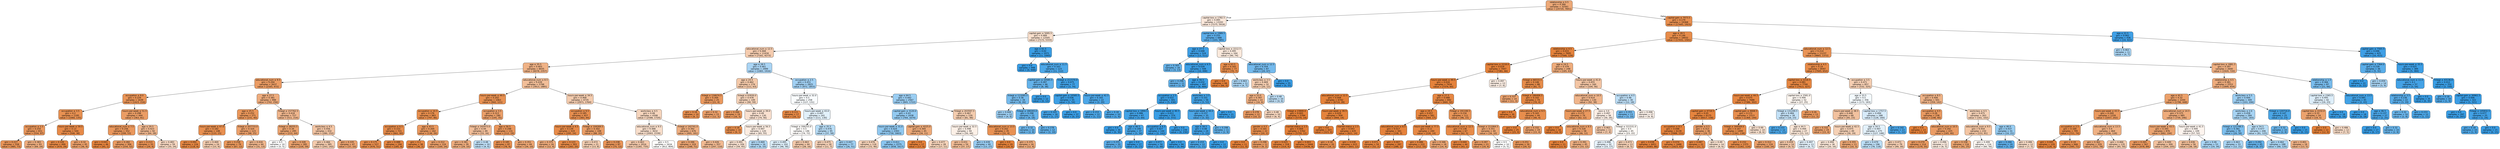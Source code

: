 digraph Tree {
node [shape=box, style="filled, rounded", color="black", fontname="helvetica"] ;
edge [fontname="helvetica"] ;
0 [label=<relationship &le; 0.5<br/>gini = 0.366<br/>samples = 32561<br/>value = [24720, 7841]>, fillcolor="#eda978"] ;
1 [label=<capital-loss &le; 1782.5<br/>gini = 0.495<br/>samples = 13193<br/>value = [7275, 5918]>, fillcolor="#fae7da"] ;
0 -> 1 [labeldistance=2.5, labelangle=45, headlabel="True"] ;
2 [label=<capital-gain &le; 5095.5<br/>gini = 0.489<br/>samples = 12505<br/>value = [7172, 5333]>, fillcolor="#f8dfcc"] ;
1 -> 2 ;
3 [label=<educational_num &le; 12.5<br/>gini = 0.468<br/>samples = 11434<br/>value = [7161, 4273]>, fillcolor="#f5ccaf"] ;
2 -> 3 ;
4 [label=<age &le; 35.5<br/>gini = 0.403<br/>samples = 8435<br/>value = [6078, 2357]>, fillcolor="#efb286"] ;
3 -> 4 ;
5 [label=<educational_num &le; 9.5<br/>gini = 0.294<br/>samples = 2637<br/>value = [2165, 472]>, fillcolor="#eb9c64"] ;
4 -> 5 ;
6 [label=<occupation &le; 8.0<br/>gini = 0.229<br/>samples = 1639<br/>value = [1423, 216]>, fillcolor="#e99457"] ;
5 -> 6 ;
7 [label=<occupation &le; 3.5<br/>gini = 0.2<br/>samples = 1195<br/>value = [1060, 135]>, fillcolor="#e89152"] ;
6 -> 7 ;
8 [label=<occupation &le; 2.5<br/>gini = 0.254<br/>samples = 651<br/>value = [554, 97]>, fillcolor="#ea975c"] ;
7 -> 8 ;
9 [label=<gini = 0.227<br/>samples = 558<br/>value = [485, 73]>, fillcolor="#e99457"] ;
8 -> 9 ;
10 [label=<gini = 0.383<br/>samples = 93<br/>value = [69, 24]>, fillcolor="#eead7e"] ;
8 -> 10 ;
11 [label=<hours-per-week &le; 59.5<br/>gini = 0.13<br/>samples = 544<br/>value = [506, 38]>, fillcolor="#e78a48"] ;
7 -> 11 ;
12 [label=<gini = 0.109<br/>samples = 499<br/>value = [470, 29]>, fillcolor="#e78945"] ;
11 -> 12 ;
13 [label=<gini = 0.32<br/>samples = 45<br/>value = [36, 9]>, fillcolor="#eca06a"] ;
11 -> 13 ;
14 [label=<hours-per-week &le; 51.5<br/>gini = 0.298<br/>samples = 444<br/>value = [363, 81]>, fillcolor="#eb9d65"] ;
6 -> 14 ;
15 [label=<educational_num &le; 7.5<br/>gini = 0.256<br/>samples = 352<br/>value = [299, 53]>, fillcolor="#ea975c"] ;
14 -> 15 ;
16 [label=<gini = 0.043<br/>samples = 46<br/>value = [45, 1]>, fillcolor="#e6843d"] ;
15 -> 16 ;
17 [label=<gini = 0.282<br/>samples = 306<br/>value = [254, 52]>, fillcolor="#ea9b62"] ;
15 -> 17 ;
18 [label=<age &le; 29.5<br/>gini = 0.423<br/>samples = 92<br/>value = [64, 28]>, fillcolor="#f0b890"] ;
14 -> 18 ;
19 [label=<gini = 0.213<br/>samples = 33<br/>value = [29, 4]>, fillcolor="#e99254"] ;
18 -> 19 ;
20 [label=<gini = 0.483<br/>samples = 59<br/>value = [35, 24]>, fillcolor="#f7d7c1"] ;
18 -> 20 ;
21 [label=<age &le; 27.5<br/>gini = 0.381<br/>samples = 998<br/>value = [742, 256]>, fillcolor="#eeac7d"] ;
5 -> 21 ;
22 [label=<age &le; 25.5<br/>gini = 0.252<br/>samples = 271<br/>value = [231, 40]>, fillcolor="#ea975b"] ;
21 -> 22 ;
23 [label=<hours-per-week &le; 47.0<br/>gini = 0.182<br/>samples = 148<br/>value = [133, 15]>, fillcolor="#e88f4f"] ;
22 -> 23 ;
24 [label=<gini = 0.092<br/>samples = 124<br/>value = [118, 6]>, fillcolor="#e68743"] ;
23 -> 24 ;
25 [label=<gini = 0.469<br/>samples = 24<br/>value = [15, 9]>, fillcolor="#f5cdb0"] ;
23 -> 25 ;
26 [label=<fnlwgt &le; 207733.0<br/>gini = 0.324<br/>samples = 123<br/>value = [98, 25]>, fillcolor="#eca16c"] ;
22 -> 26 ;
27 [label=<gini = 0.258<br/>samples = 79<br/>value = [67, 12]>, fillcolor="#ea985c"] ;
26 -> 27 ;
28 [label=<gini = 0.416<br/>samples = 44<br/>value = [31, 13]>, fillcolor="#f0b68c"] ;
26 -> 28 ;
29 [label=<fnlwgt &le; 157762.5<br/>gini = 0.418<br/>samples = 727<br/>value = [511, 216]>, fillcolor="#f0b68d"] ;
21 -> 29 ;
30 [label=<fnlwgt &le; 28255.5<br/>gini = 0.34<br/>samples = 295<br/>value = [231, 64]>, fillcolor="#eca470"] ;
29 -> 30 ;
31 [label=<gini = 0.5<br/>samples = 10<br/>value = [5, 5]>, fillcolor="#ffffff"] ;
30 -> 31 ;
32 [label=<gini = 0.328<br/>samples = 285<br/>value = [226, 59]>, fillcolor="#eca26d"] ;
30 -> 32 ;
33 [label=<workclass &le; 4.5<br/>gini = 0.456<br/>samples = 432<br/>value = [280, 152]>, fillcolor="#f3c5a4"] ;
29 -> 33 ;
34 [label=<gini = 0.466<br/>samples = 385<br/>value = [243, 142]>, fillcolor="#f4cbad"] ;
33 -> 34 ;
35 [label=<gini = 0.335<br/>samples = 47<br/>value = [37, 10]>, fillcolor="#eca36f"] ;
33 -> 35 ;
36 [label=<educational_num &le; 8.5<br/>gini = 0.439<br/>samples = 5798<br/>value = [3913, 1885]>, fillcolor="#f2be98"] ;
4 -> 36 ;
37 [label=<hours-per-week &le; 49.5<br/>gini = 0.202<br/>samples = 1063<br/>value = [942, 121]>, fillcolor="#e89152"] ;
36 -> 37 ;
38 [label=<occupation &le; 10.5<br/>gini = 0.176<br/>samples = 883<br/>value = [797, 86]>, fillcolor="#e88f4e"] ;
37 -> 38 ;
39 [label=<occupation &le; 6.5<br/>gini = 0.153<br/>samples = 721<br/>value = [661, 60]>, fillcolor="#e78c4b"] ;
38 -> 39 ;
40 [label=<gini = 0.175<br/>samples = 527<br/>value = [476, 51]>, fillcolor="#e88e4e"] ;
39 -> 40 ;
41 [label=<gini = 0.088<br/>samples = 194<br/>value = [185, 9]>, fillcolor="#e68743"] ;
39 -> 41 ;
42 [label=<age &le; 43.5<br/>gini = 0.269<br/>samples = 162<br/>value = [136, 26]>, fillcolor="#ea995f"] ;
38 -> 42 ;
43 [label=<gini = 0.1<br/>samples = 38<br/>value = [36, 2]>, fillcolor="#e68844"] ;
42 -> 43 ;
44 [label=<gini = 0.312<br/>samples = 124<br/>value = [100, 24]>, fillcolor="#eb9f69"] ;
42 -> 44 ;
45 [label=<occupation &le; 3.5<br/>gini = 0.313<br/>samples = 180<br/>value = [145, 35]>, fillcolor="#eb9f69"] ;
37 -> 45 ;
46 [label=<fnlwgt &le; 242073.0<br/>gini = 0.44<br/>samples = 49<br/>value = [33, 16]>, fillcolor="#f2be99"] ;
45 -> 46 ;
47 [label=<gini = 0.381<br/>samples = 39<br/>value = [29, 10]>, fillcolor="#eeac7d"] ;
46 -> 47 ;
48 [label=<gini = 0.48<br/>samples = 10<br/>value = [4, 6]>, fillcolor="#bddef6"] ;
46 -> 48 ;
49 [label=<age &le; 56.5<br/>gini = 0.248<br/>samples = 131<br/>value = [112, 19]>, fillcolor="#e9965b"] ;
45 -> 49 ;
50 [label=<gini = 0.185<br/>samples = 87<br/>value = [78, 9]>, fillcolor="#e89050"] ;
49 -> 50 ;
51 [label=<gini = 0.351<br/>samples = 44<br/>value = [34, 10]>, fillcolor="#eda673"] ;
49 -> 51 ;
52 [label=<hours-per-week &le; 34.5<br/>gini = 0.468<br/>samples = 4735<br/>value = [2971, 1764]>, fillcolor="#f4ccaf"] ;
36 -> 52 ;
53 [label=<occupation &le; 9.5<br/>gini = 0.185<br/>samples = 427<br/>value = [383, 44]>, fillcolor="#e88f50"] ;
52 -> 53 ;
54 [label=<hours-per-week &le; 4.5<br/>gini = 0.139<br/>samples = 319<br/>value = [295, 24]>, fillcolor="#e78b49"] ;
53 -> 54 ;
55 [label=<gini = 0.375<br/>samples = 16<br/>value = [12, 4]>, fillcolor="#eeab7b"] ;
54 -> 55 ;
56 [label=<gini = 0.123<br/>samples = 303<br/>value = [283, 20]>, fillcolor="#e78a47"] ;
54 -> 56 ;
57 [label=<fnlwgt &le; 104269.5<br/>gini = 0.302<br/>samples = 108<br/>value = [88, 20]>, fillcolor="#eb9e66"] ;
53 -> 57 ;
58 [label=<gini = 0.472<br/>samples = 21<br/>value = [13, 8]>, fillcolor="#f5cfb3"] ;
57 -> 58 ;
59 [label=<gini = 0.238<br/>samples = 87<br/>value = [75, 12]>, fillcolor="#e99559"] ;
57 -> 59 ;
60 [label=<workclass &le; 4.5<br/>gini = 0.48<br/>samples = 4308<br/>value = [2588, 1720]>, fillcolor="#f6d5bd"] ;
52 -> 60 ;
61 [label=<educational_num &le; 9.5<br/>gini = 0.488<br/>samples = 3632<br/>value = [2093, 1539]>, fillcolor="#f8decb"] ;
60 -> 61 ;
62 [label=<gini = 0.463<br/>samples = 2016<br/>value = [1281, 735]>, fillcolor="#f4c9ab"] ;
61 -> 62 ;
63 [label=<gini = 0.5<br/>samples = 1616<br/>value = [812, 804]>, fillcolor="#fffefd"] ;
61 -> 63 ;
64 [label=<fnlwgt &le; 142741.0<br/>gini = 0.392<br/>samples = 676<br/>value = [495, 181]>, fillcolor="#efaf81"] ;
60 -> 64 ;
65 [label=<gini = 0.346<br/>samples = 319<br/>value = [248, 71]>, fillcolor="#eca572"] ;
64 -> 65 ;
66 [label=<gini = 0.426<br/>samples = 357<br/>value = [247, 110]>, fillcolor="#f1b991"] ;
64 -> 66 ;
67 [label=<age &le; 28.5<br/>gini = 0.461<br/>samples = 2999<br/>value = [1083, 1916]>, fillcolor="#a9d4f4"] ;
3 -> 67 ;
68 [label=<age &le; 24.5<br/>gini = 0.462<br/>samples = 174<br/>value = [111, 63]>, fillcolor="#f4c9a9"] ;
67 -> 68 ;
69 [label=<fnlwgt &le; 134674.5<br/>gini = 0.269<br/>samples = 25<br/>value = [21, 4]>, fillcolor="#ea995f"] ;
68 -> 69 ;
70 [label=<gini = 0.18<br/>samples = 10<br/>value = [9, 1]>, fillcolor="#e88f4f"] ;
69 -> 70 ;
71 [label=<gini = 0.32<br/>samples = 15<br/>value = [12, 3]>, fillcolor="#eca06a"] ;
69 -> 71 ;
72 [label=<fnlwgt &le; 63930.0<br/>gini = 0.478<br/>samples = 149<br/>value = [90, 59]>, fillcolor="#f6d4bb"] ;
68 -> 72 ;
73 [label=<gini = 0.266<br/>samples = 19<br/>value = [16, 3]>, fillcolor="#ea995e"] ;
72 -> 73 ;
74 [label=<hours-per-week &le; 39.0<br/>gini = 0.49<br/>samples = 130<br/>value = [74, 56]>, fillcolor="#f9e0cf"] ;
72 -> 74 ;
75 [label=<gini = 0.18<br/>samples = 10<br/>value = [9, 1]>, fillcolor="#e88f4f"] ;
74 -> 75 ;
76 [label=<hours-per-week &le; 56.5<br/>gini = 0.497<br/>samples = 120<br/>value = [65, 55]>, fillcolor="#fbece1"] ;
74 -> 76 ;
77 [label=<gini = 0.491<br/>samples = 104<br/>value = [59, 45]>, fillcolor="#f9e1d0"] ;
76 -> 77 ;
78 [label=<gini = 0.469<br/>samples = 16<br/>value = [6, 10]>, fillcolor="#b0d8f5"] ;
76 -> 78 ;
79 [label=<occupation &le; 2.5<br/>gini = 0.451<br/>samples = 2825<br/>value = [972, 1853]>, fillcolor="#a1d0f3"] ;
67 -> 79 ;
80 [label=<hours-per-week &le; 32.0<br/>gini = 0.5<br/>samples = 258<br/>value = [127, 131]>, fillcolor="#f9fcfe"] ;
79 -> 80 ;
81 [label=<gini = 0.111<br/>samples = 17<br/>value = [16, 1]>, fillcolor="#e78945"] ;
80 -> 81 ;
82 [label=<hours-per-week &le; 43.0<br/>gini = 0.497<br/>samples = 241<br/>value = [111, 130]>, fillcolor="#e2f1fb"] ;
80 -> 82 ;
83 [label=<fnlwgt &le; 206255.0<br/>gini = 0.5<br/>samples = 146<br/>value = [74, 72]>, fillcolor="#fefcfa"] ;
82 -> 83 ;
84 [label=<gini = 0.495<br/>samples = 102<br/>value = [46, 56]>, fillcolor="#dceefa"] ;
83 -> 84 ;
85 [label=<gini = 0.463<br/>samples = 44<br/>value = [28, 16]>, fillcolor="#f4c9aa"] ;
83 -> 85 ;
86 [label=<age &le; 35.5<br/>gini = 0.476<br/>samples = 95<br/>value = [37, 58]>, fillcolor="#b7dcf6"] ;
82 -> 86 ;
87 [label=<gini = 0.475<br/>samples = 18<br/>value = [11, 7]>, fillcolor="#f6d1b7"] ;
86 -> 87 ;
88 [label=<gini = 0.447<br/>samples = 77<br/>value = [26, 51]>, fillcolor="#9ecff2"] ;
86 -> 88 ;
89 [label=<age &le; 64.5<br/>gini = 0.442<br/>samples = 2567<br/>value = [845, 1722]>, fillcolor="#9acdf2"] ;
79 -> 89 ;
90 [label=<capital-gain &le; 3120.0<br/>gini = 0.43<br/>samples = 2438<br/>value = [764, 1674]>, fillcolor="#93caf1"] ;
89 -> 90 ;
91 [label=<hours-per-week &le; 31.0<br/>gini = 0.424<br/>samples = 2393<br/>value = [730, 1663]>, fillcolor="#90c8f0"] ;
90 -> 91 ;
92 [label=<gini = 0.476<br/>samples = 118<br/>value = [72, 46]>, fillcolor="#f6d2b8"] ;
91 -> 92 ;
93 [label=<gini = 0.411<br/>samples = 2275<br/>value = [658, 1617]>, fillcolor="#8ac5f0"] ;
91 -> 93 ;
94 [label=<capital-gain &le; 4225.0<br/>gini = 0.369<br/>samples = 45<br/>value = [34, 11]>, fillcolor="#edaa79"] ;
90 -> 94 ;
95 [label=<gini = 0.0<br/>samples = 17<br/>value = [17, 0]>, fillcolor="#e58139"] ;
94 -> 95 ;
96 [label=<gini = 0.477<br/>samples = 28<br/>value = [17, 11]>, fillcolor="#f6d3b9"] ;
94 -> 96 ;
97 [label=<fnlwgt &le; 203597.5<br/>gini = 0.467<br/>samples = 129<br/>value = [81, 48]>, fillcolor="#f4ccae"] ;
89 -> 97 ;
98 [label=<hours-per-week &le; 32.5<br/>gini = 0.498<br/>samples = 94<br/>value = [50, 44]>, fillcolor="#fcf0e7"] ;
97 -> 98 ;
99 [label=<gini = 0.431<br/>samples = 54<br/>value = [37, 17]>, fillcolor="#f1bb94"] ;
98 -> 99 ;
100 [label=<gini = 0.439<br/>samples = 40<br/>value = [13, 27]>, fillcolor="#98ccf2"] ;
98 -> 100 ;
101 [label=<educational_num &le; 13.5<br/>gini = 0.202<br/>samples = 35<br/>value = [31, 4]>, fillcolor="#e89153"] ;
97 -> 101 ;
102 [label=<gini = 0.0<br/>samples = 19<br/>value = [19, 0]>, fillcolor="#e58139"] ;
101 -> 102 ;
103 [label=<gini = 0.375<br/>samples = 16<br/>value = [12, 4]>, fillcolor="#eeab7b"] ;
101 -> 103 ;
104 [label=<age &le; 61.5<br/>gini = 0.02<br/>samples = 1071<br/>value = [11, 1060]>, fillcolor="#3b9ee5"] ;
2 -> 104 ;
105 [label=<gini = 0.0<br/>samples = 948<br/>value = [0, 948]>, fillcolor="#399de5"] ;
104 -> 105 ;
106 [label=<educational_num &le; 11.5<br/>gini = 0.163<br/>samples = 123<br/>value = [11, 112]>, fillcolor="#4ca7e8"] ;
104 -> 106 ;
107 [label=<capital-gain &le; 10585.5<br/>gini = 0.287<br/>samples = 46<br/>value = [8, 38]>, fillcolor="#63b2ea"] ;
106 -> 107 ;
108 [label=<fnlwgt &le; 113285.5<br/>gini = 0.36<br/>samples = 34<br/>value = [8, 26]>, fillcolor="#76bbed"] ;
107 -> 108 ;
109 [label=<gini = 0.444<br/>samples = 12<br/>value = [4, 8]>, fillcolor="#9ccef2"] ;
108 -> 109 ;
110 [label=<fnlwgt &le; 180265.0<br/>gini = 0.298<br/>samples = 22<br/>value = [4, 18]>, fillcolor="#65b3eb"] ;
108 -> 110 ;
111 [label=<gini = 0.32<br/>samples = 10<br/>value = [2, 8]>, fillcolor="#6ab6ec"] ;
110 -> 111 ;
112 [label=<gini = 0.278<br/>samples = 12<br/>value = [2, 10]>, fillcolor="#61b1ea"] ;
110 -> 112 ;
113 [label=<gini = 0.0<br/>samples = 12<br/>value = [0, 12]>, fillcolor="#399de5"] ;
107 -> 113 ;
114 [label=<fnlwgt &le; 211570.0<br/>gini = 0.075<br/>samples = 77<br/>value = [3, 74]>, fillcolor="#41a1e6"] ;
106 -> 114 ;
115 [label=<capital-gain &le; 10585.5<br/>gini = 0.036<br/>samples = 55<br/>value = [1, 54]>, fillcolor="#3d9fe5"] ;
114 -> 115 ;
116 [label=<gini = 0.105<br/>samples = 18<br/>value = [1, 17]>, fillcolor="#45a3e7"] ;
115 -> 116 ;
117 [label=<gini = 0.0<br/>samples = 37<br/>value = [0, 37]>, fillcolor="#399de5"] ;
115 -> 117 ;
118 [label=<hours-per-week &le; 42.5<br/>gini = 0.165<br/>samples = 22<br/>value = [2, 20]>, fillcolor="#4da7e8"] ;
114 -> 118 ;
119 [label=<gini = 0.153<br/>samples = 12<br/>value = [1, 11]>, fillcolor="#4ba6e7"] ;
118 -> 119 ;
120 [label=<gini = 0.18<br/>samples = 10<br/>value = [1, 9]>, fillcolor="#4fa8e8"] ;
118 -> 120 ;
121 [label=<capital-loss &le; 1989.5<br/>gini = 0.255<br/>samples = 688<br/>value = [103, 585]>, fillcolor="#5caeea"] ;
1 -> 121 ;
122 [label=<age &le; 27.5<br/>gini = 0.048<br/>samples = 524<br/>value = [13, 511]>, fillcolor="#3e9fe6"] ;
121 -> 122 ;
123 [label=<gini = 0.305<br/>samples = 16<br/>value = [3, 13]>, fillcolor="#67b4eb"] ;
122 -> 123 ;
124 [label=<educational_num &le; 6.5<br/>gini = 0.039<br/>samples = 508<br/>value = [10, 498]>, fillcolor="#3d9fe6"] ;
122 -> 124 ;
125 [label=<gini = 0.298<br/>samples = 11<br/>value = [2, 9]>, fillcolor="#65b3eb"] ;
124 -> 125 ;
126 [label=<age &le; 56.5<br/>gini = 0.032<br/>samples = 497<br/>value = [8, 489]>, fillcolor="#3c9fe5"] ;
124 -> 126 ;
127 [label=<occupation &le; 2.5<br/>gini = 0.022<br/>samples = 441<br/>value = [5, 436]>, fillcolor="#3b9ee5"] ;
126 -> 127 ;
128 [label=<capital-loss &le; 1894.5<br/>gini = 0.086<br/>samples = 67<br/>value = [3, 64]>, fillcolor="#42a2e6"] ;
127 -> 128 ;
129 [label=<gini = 0.0<br/>samples = 30<br/>value = [0, 30]>, fillcolor="#399de5"] ;
128 -> 129 ;
130 [label=<age &le; 46.5<br/>gini = 0.149<br/>samples = 37<br/>value = [3, 34]>, fillcolor="#4aa6e7"] ;
128 -> 130 ;
131 [label=<gini = 0.255<br/>samples = 20<br/>value = [3, 17]>, fillcolor="#5caeea"] ;
130 -> 131 ;
132 [label=<gini = 0.0<br/>samples = 17<br/>value = [0, 17]>, fillcolor="#399de5"] ;
130 -> 132 ;
133 [label=<hours-per-week &le; 40.5<br/>gini = 0.011<br/>samples = 374<br/>value = [2, 372]>, fillcolor="#3a9ee5"] ;
127 -> 133 ;
134 [label=<occupation &le; 6.5<br/>gini = 0.027<br/>samples = 144<br/>value = [2, 142]>, fillcolor="#3c9ee5"] ;
133 -> 134 ;
135 [label=<gini = 0.077<br/>samples = 50<br/>value = [2, 48]>, fillcolor="#41a1e6"] ;
134 -> 135 ;
136 [label=<gini = 0.0<br/>samples = 94<br/>value = [0, 94]>, fillcolor="#399de5"] ;
134 -> 136 ;
137 [label=<gini = 0.0<br/>samples = 230<br/>value = [0, 230]>, fillcolor="#399de5"] ;
133 -> 137 ;
138 [label=<workclass &le; 3.5<br/>gini = 0.101<br/>samples = 56<br/>value = [3, 53]>, fillcolor="#44a3e6"] ;
126 -> 138 ;
139 [label=<hours-per-week &le; 44.0<br/>gini = 0.157<br/>samples = 35<br/>value = [3, 32]>, fillcolor="#4ca6e7"] ;
138 -> 139 ;
140 [label=<age &le; 58.5<br/>gini = 0.08<br/>samples = 24<br/>value = [1, 23]>, fillcolor="#42a1e6"] ;
139 -> 140 ;
141 [label=<gini = 0.153<br/>samples = 12<br/>value = [1, 11]>, fillcolor="#4ba6e7"] ;
140 -> 141 ;
142 [label=<gini = 0.0<br/>samples = 12<br/>value = [0, 12]>, fillcolor="#399de5"] ;
140 -> 142 ;
143 [label=<gini = 0.298<br/>samples = 11<br/>value = [2, 9]>, fillcolor="#65b3eb"] ;
139 -> 143 ;
144 [label=<gini = 0.0<br/>samples = 21<br/>value = [0, 21]>, fillcolor="#399de5"] ;
138 -> 144 ;
145 [label=<capital-loss &le; 2212.5<br/>gini = 0.495<br/>samples = 164<br/>value = [90, 74]>, fillcolor="#fae9dc"] ;
121 -> 145 ;
146 [label=<age &le; 63.5<br/>gini = 0.165<br/>samples = 77<br/>value = [70, 7]>, fillcolor="#e88e4d"] ;
145 -> 146 ;
147 [label=<gini = 0.0<br/>samples = 66<br/>value = [66, 0]>, fillcolor="#e58139"] ;
146 -> 147 ;
148 [label=<gini = 0.463<br/>samples = 11<br/>value = [4, 7]>, fillcolor="#aad5f4"] ;
146 -> 148 ;
149 [label=<educational_num &le; 12.5<br/>gini = 0.354<br/>samples = 87<br/>value = [20, 67]>, fillcolor="#74baed"] ;
145 -> 149 ;
150 [label=<workclass &le; 3.5<br/>gini = 0.469<br/>samples = 32<br/>value = [20, 12]>, fillcolor="#f5cdb0"] ;
149 -> 150 ;
151 [label=<age &le; 53.0<br/>gini = 0.397<br/>samples = 22<br/>value = [16, 6]>, fillcolor="#efb083"] ;
150 -> 151 ;
152 [label=<gini = 0.278<br/>samples = 12<br/>value = [10, 2]>, fillcolor="#ea9a61"] ;
151 -> 152 ;
153 [label=<gini = 0.48<br/>samples = 10<br/>value = [6, 4]>, fillcolor="#f6d5bd"] ;
151 -> 153 ;
154 [label=<gini = 0.48<br/>samples = 10<br/>value = [4, 6]>, fillcolor="#bddef6"] ;
150 -> 154 ;
155 [label=<gini = 0.0<br/>samples = 55<br/>value = [0, 55]>, fillcolor="#399de5"] ;
149 -> 155 ;
156 [label=<capital-gain &le; 7073.5<br/>gini = 0.179<br/>samples = 19368<br/>value = [17445, 1923]>, fillcolor="#e88f4f"] ;
0 -> 156 [labeldistance=2.5, labelangle=-45, headlabel="False"] ;
157 [label=<age &le; 28.5<br/>gini = 0.146<br/>samples = 18932<br/>value = [17431, 1501]>, fillcolor="#e78c4a"] ;
156 -> 157 ;
158 [label=<relationship &le; 4.5<br/>gini = 0.033<br/>samples = 7695<br/>value = [7566, 129]>, fillcolor="#e5833c"] ;
157 -> 158 ;
159 [label=<capital-loss &le; 2218.0<br/>gini = 0.018<br/>samples = 7447<br/>value = [7381, 66]>, fillcolor="#e5823b"] ;
158 -> 159 ;
160 [label=<hours-per-week &le; 49.5<br/>gini = 0.016<br/>samples = 7434<br/>value = [7374, 60]>, fillcolor="#e5823b"] ;
159 -> 160 ;
161 [label=<educational_num &le; 12.5<br/>gini = 0.008<br/>samples = 6742<br/>value = [6714, 28]>, fillcolor="#e5823a"] ;
160 -> 161 ;
162 [label=<fnlwgt &le; 23840.0<br/>gini = 0.005<br/>samples = 5784<br/>value = [5770, 14]>, fillcolor="#e58139"] ;
161 -> 162 ;
163 [label=<gender &le; 0.5<br/>gini = 0.165<br/>samples = 22<br/>value = [20, 2]>, fillcolor="#e88e4d"] ;
162 -> 163 ;
164 [label=<gini = 0.0<br/>samples = 11<br/>value = [11, 0]>, fillcolor="#e58139"] ;
163 -> 164 ;
165 [label=<gini = 0.298<br/>samples = 11<br/>value = [9, 2]>, fillcolor="#eb9d65"] ;
163 -> 165 ;
166 [label=<marital-status &le; 2.5<br/>gini = 0.004<br/>samples = 5762<br/>value = [5750, 12]>, fillcolor="#e58139"] ;
162 -> 166 ;
167 [label=<gini = 0.025<br/>samples = 318<br/>value = [314, 4]>, fillcolor="#e5833c"] ;
166 -> 167 ;
168 [label=<gini = 0.003<br/>samples = 5444<br/>value = [5436, 8]>, fillcolor="#e58139"] ;
166 -> 168 ;
169 [label=<hours-per-week &le; 39.5<br/>gini = 0.029<br/>samples = 958<br/>value = [944, 14]>, fillcolor="#e5833c"] ;
161 -> 169 ;
170 [label=<gini = 0.0<br/>samples = 323<br/>value = [323, 0]>, fillcolor="#e58139"] ;
169 -> 170 ;
171 [label=<marital-status &le; 2.5<br/>gini = 0.043<br/>samples = 635<br/>value = [621, 14]>, fillcolor="#e6843d"] ;
169 -> 171 ;
172 [label=<gini = 0.18<br/>samples = 20<br/>value = [18, 2]>, fillcolor="#e88f4f"] ;
171 -> 172 ;
173 [label=<gini = 0.038<br/>samples = 615<br/>value = [603, 12]>, fillcolor="#e6843d"] ;
171 -> 173 ;
174 [label=<age &le; 27.5<br/>gini = 0.088<br/>samples = 692<br/>value = [660, 32]>, fillcolor="#e68743"] ;
160 -> 174 ;
175 [label=<age &le; 24.5<br/>gini = 0.057<br/>samples = 581<br/>value = [564, 17]>, fillcolor="#e6853f"] ;
174 -> 175 ;
176 [label=<educational_num &le; 8.5<br/>gini = 0.017<br/>samples = 341<br/>value = [338, 3]>, fillcolor="#e5823b"] ;
175 -> 176 ;
177 [label=<gini = 0.071<br/>samples = 54<br/>value = [52, 2]>, fillcolor="#e68641"] ;
176 -> 177 ;
178 [label=<gini = 0.007<br/>samples = 287<br/>value = [286, 1]>, fillcolor="#e5813a"] ;
176 -> 178 ;
179 [label=<hours-per-week &le; 77.5<br/>gini = 0.11<br/>samples = 240<br/>value = [226, 14]>, fillcolor="#e78945"] ;
175 -> 179 ;
180 [label=<gini = 0.086<br/>samples = 222<br/>value = [212, 10]>, fillcolor="#e68742"] ;
179 -> 180 ;
181 [label=<gini = 0.346<br/>samples = 18<br/>value = [14, 4]>, fillcolor="#eca572"] ;
179 -> 181 ;
182 [label=<fnlwgt &le; 191108.5<br/>gini = 0.234<br/>samples = 111<br/>value = [96, 15]>, fillcolor="#e99558"] ;
174 -> 182 ;
183 [label=<educational_num &le; 12.5<br/>gini = 0.138<br/>samples = 67<br/>value = [62, 5]>, fillcolor="#e78b49"] ;
182 -> 183 ;
184 [label=<gini = 0.044<br/>samples = 44<br/>value = [43, 1]>, fillcolor="#e6843e"] ;
183 -> 184 ;
185 [label=<gini = 0.287<br/>samples = 23<br/>value = [19, 4]>, fillcolor="#ea9c63"] ;
183 -> 185 ;
186 [label=<fnlwgt &le; 211064.5<br/>gini = 0.351<br/>samples = 44<br/>value = [34, 10]>, fillcolor="#eda673"] ;
182 -> 186 ;
187 [label=<gini = 0.5<br/>samples = 10<br/>value = [5, 5]>, fillcolor="#ffffff"] ;
186 -> 187 ;
188 [label=<gini = 0.251<br/>samples = 34<br/>value = [29, 5]>, fillcolor="#e9975b"] ;
186 -> 188 ;
189 [label=<gini = 0.497<br/>samples = 13<br/>value = [7, 6]>, fillcolor="#fbede3"] ;
159 -> 189 ;
190 [label=<age &le; 24.5<br/>gini = 0.379<br/>samples = 248<br/>value = [185, 63]>, fillcolor="#eeac7c"] ;
158 -> 190 ;
191 [label=<fnlwgt &le; 66533.5<br/>gini = 0.146<br/>samples = 88<br/>value = [81, 7]>, fillcolor="#e78c4a"] ;
190 -> 191 ;
192 [label=<gini = 0.337<br/>samples = 14<br/>value = [11, 3]>, fillcolor="#eca36f"] ;
191 -> 192 ;
193 [label=<fnlwgt &le; 186406.5<br/>gini = 0.102<br/>samples = 74<br/>value = [70, 4]>, fillcolor="#e68844"] ;
191 -> 193 ;
194 [label=<gini = 0.0<br/>samples = 30<br/>value = [30, 0]>, fillcolor="#e58139"] ;
193 -> 194 ;
195 [label=<educational_num &le; 9.5<br/>gini = 0.165<br/>samples = 44<br/>value = [40, 4]>, fillcolor="#e88e4d"] ;
193 -> 195 ;
196 [label=<gini = 0.0<br/>samples = 25<br/>value = [25, 0]>, fillcolor="#e58139"] ;
195 -> 196 ;
197 [label=<gini = 0.332<br/>samples = 19<br/>value = [15, 4]>, fillcolor="#eca36e"] ;
195 -> 197 ;
198 [label=<hours-per-week &le; 41.0<br/>gini = 0.455<br/>samples = 160<br/>value = [104, 56]>, fillcolor="#f3c5a4"] ;
190 -> 198 ;
199 [label=<educational_num &le; 10.5<br/>gini = 0.414<br/>samples = 130<br/>value = [92, 38]>, fillcolor="#f0b58b"] ;
198 -> 199 ;
200 [label=<hours-per-week &le; 27.5<br/>gini = 0.272<br/>samples = 74<br/>value = [62, 12]>, fillcolor="#ea995f"] ;
199 -> 200 ;
201 [label=<gini = 0.0<br/>samples = 16<br/>value = [16, 0]>, fillcolor="#e58139"] ;
200 -> 201 ;
202 [label=<educational_num &le; 8.5<br/>gini = 0.328<br/>samples = 58<br/>value = [46, 12]>, fillcolor="#eca26d"] ;
200 -> 202 ;
203 [label=<gini = 0.0<br/>samples = 13<br/>value = [13, 0]>, fillcolor="#e58139"] ;
202 -> 203 ;
204 [label=<gini = 0.391<br/>samples = 45<br/>value = [33, 12]>, fillcolor="#eeaf81"] ;
202 -> 204 ;
205 [label=<race &le; 3.0<br/>gini = 0.497<br/>samples = 56<br/>value = [30, 26]>, fillcolor="#fceee5"] ;
199 -> 205 ;
206 [label=<gini = 0.463<br/>samples = 11<br/>value = [7, 4]>, fillcolor="#f4c9aa"] ;
205 -> 206 ;
207 [label=<fnlwgt &le; 221531.0<br/>gini = 0.5<br/>samples = 45<br/>value = [23, 22]>, fillcolor="#fefaf6"] ;
205 -> 207 ;
208 [label=<gini = 0.498<br/>samples = 32<br/>value = [15, 17]>, fillcolor="#e8f3fc"] ;
207 -> 208 ;
209 [label=<gini = 0.473<br/>samples = 13<br/>value = [8, 5]>, fillcolor="#f5d0b5"] ;
207 -> 209 ;
210 [label=<occupation &le; 4.5<br/>gini = 0.48<br/>samples = 30<br/>value = [12, 18]>, fillcolor="#bddef6"] ;
198 -> 210 ;
211 [label=<gini = 0.355<br/>samples = 13<br/>value = [3, 10]>, fillcolor="#74baed"] ;
210 -> 211 ;
212 [label=<gini = 0.498<br/>samples = 17<br/>value = [9, 8]>, fillcolor="#fcf1e9"] ;
210 -> 212 ;
213 [label=<educational_num &le; 12.5<br/>gini = 0.214<br/>samples = 11237<br/>value = [9865, 1372]>, fillcolor="#e99355"] ;
157 -> 213 ;
214 [label=<relationship &le; 4.5<br/>gini = 0.14<br/>samples = 8597<br/>value = [7945, 652]>, fillcolor="#e78b49"] ;
213 -> 214 ;
215 [label=<capital-loss &le; 2218.5<br/>gini = 0.081<br/>samples = 7740<br/>value = [7413, 327]>, fillcolor="#e68742"] ;
214 -> 215 ;
216 [label=<hours-per-week &le; 44.5<br/>gini = 0.075<br/>samples = 7688<br/>value = [7386, 302]>, fillcolor="#e68641"] ;
215 -> 216 ;
217 [label=<capital-gain &le; 4718.5<br/>gini = 0.05<br/>samples = 6175<br/>value = [6017, 158]>, fillcolor="#e6843e"] ;
216 -> 217 ;
218 [label=<occupation &le; 8.5<br/>gini = 0.048<br/>samples = 6139<br/>value = [5988, 151]>, fillcolor="#e6843e"] ;
217 -> 218 ;
219 [label=<gini = 0.038<br/>samples = 4451<br/>value = [4365, 86]>, fillcolor="#e6833d"] ;
218 -> 219 ;
220 [label=<gini = 0.074<br/>samples = 1688<br/>value = [1623, 65]>, fillcolor="#e68641"] ;
218 -> 220 ;
221 [label=<gender &le; 0.5<br/>gini = 0.313<br/>samples = 36<br/>value = [29, 7]>, fillcolor="#eb9f69"] ;
217 -> 221 ;
222 [label=<gini = 0.087<br/>samples = 22<br/>value = [21, 1]>, fillcolor="#e68742"] ;
221 -> 222 ;
223 [label=<gini = 0.49<br/>samples = 14<br/>value = [8, 6]>, fillcolor="#f8e0ce"] ;
221 -> 223 ;
224 [label=<capital-gain &le; 4668.5<br/>gini = 0.172<br/>samples = 1513<br/>value = [1369, 144]>, fillcolor="#e88e4e"] ;
216 -> 224 ;
225 [label=<fnlwgt &le; 344509.0<br/>gini = 0.167<br/>samples = 1499<br/>value = [1361, 138]>, fillcolor="#e88e4d"] ;
224 -> 225 ;
226 [label=<gini = 0.152<br/>samples = 1375<br/>value = [1261, 114]>, fillcolor="#e78c4b"] ;
225 -> 226 ;
227 [label=<gini = 0.312<br/>samples = 124<br/>value = [100, 24]>, fillcolor="#eb9f69"] ;
225 -> 227 ;
228 [label=<gini = 0.49<br/>samples = 14<br/>value = [8, 6]>, fillcolor="#f8e0ce"] ;
224 -> 228 ;
229 [label=<capital-loss &le; 2581.0<br/>gini = 0.499<br/>samples = 52<br/>value = [27, 25]>, fillcolor="#fdf6f0"] ;
215 -> 229 ;
230 [label=<fnlwgt &le; 131249.5<br/>gini = 0.484<br/>samples = 39<br/>value = [16, 23]>, fillcolor="#c3e1f7"] ;
229 -> 230 ;
231 [label=<gini = 0.153<br/>samples = 12<br/>value = [1, 11]>, fillcolor="#4ba6e7"] ;
230 -> 231 ;
232 [label=<age &le; 44.5<br/>gini = 0.494<br/>samples = 27<br/>value = [15, 12]>, fillcolor="#fae6d7"] ;
230 -> 232 ;
233 [label=<gini = 0.459<br/>samples = 14<br/>value = [9, 5]>, fillcolor="#f3c7a7"] ;
232 -> 233 ;
234 [label=<gini = 0.497<br/>samples = 13<br/>value = [6, 7]>, fillcolor="#e3f1fb"] ;
232 -> 234 ;
235 [label=<gini = 0.26<br/>samples = 13<br/>value = [11, 2]>, fillcolor="#ea985d"] ;
229 -> 235 ;
236 [label=<occupation &le; 3.5<br/>gini = 0.471<br/>samples = 857<br/>value = [532, 325]>, fillcolor="#f5ceb2"] ;
214 -> 236 ;
237 [label=<age &le; 33.5<br/>gini = 0.5<br/>samples = 356<br/>value = [173, 183]>, fillcolor="#f4fafe"] ;
236 -> 237 ;
238 [label=<hours-per-week &le; 38.5<br/>gini = 0.448<br/>samples = 68<br/>value = [45, 23]>, fillcolor="#f2c19e"] ;
237 -> 238 ;
239 [label=<gini = 0.332<br/>samples = 19<br/>value = [15, 4]>, fillcolor="#eca36e"] ;
238 -> 239 ;
240 [label=<hours-per-week &le; 42.5<br/>gini = 0.475<br/>samples = 49<br/>value = [30, 19]>, fillcolor="#f5d1b6"] ;
238 -> 240 ;
241 [label=<gini = 0.494<br/>samples = 36<br/>value = [20, 16]>, fillcolor="#fae6d7"] ;
240 -> 241 ;
242 [label=<gini = 0.355<br/>samples = 13<br/>value = [10, 3]>, fillcolor="#eda774"] ;
240 -> 242 ;
243 [label=<capital-loss &le; 1757.5<br/>gini = 0.494<br/>samples = 288<br/>value = [128, 160]>, fillcolor="#d7ebfa"] ;
237 -> 243 ;
244 [label=<age &le; 50.5<br/>gini = 0.497<br/>samples = 275<br/>value = [127, 148]>, fillcolor="#e3f1fb"] ;
243 -> 244 ;
245 [label=<gini = 0.479<br/>samples = 196<br/>value = [78, 118]>, fillcolor="#bcdef6"] ;
244 -> 245 ;
246 [label=<gini = 0.471<br/>samples = 79<br/>value = [49, 30]>, fillcolor="#f5ceb2"] ;
244 -> 246 ;
247 [label=<gini = 0.142<br/>samples = 13<br/>value = [1, 12]>, fillcolor="#49a5e7"] ;
243 -> 247 ;
248 [label=<occupation &le; 8.5<br/>gini = 0.406<br/>samples = 501<br/>value = [359, 142]>, fillcolor="#efb387"] ;
236 -> 248 ;
249 [label=<occupation &le; 4.5<br/>gini = 0.28<br/>samples = 238<br/>value = [198, 40]>, fillcolor="#ea9a61"] ;
248 -> 249 ;
250 [label=<gini = 0.0<br/>samples = 13<br/>value = [13, 0]>, fillcolor="#e58139"] ;
249 -> 250 ;
251 [label=<educational_num &le; 10.5<br/>gini = 0.292<br/>samples = 225<br/>value = [185, 40]>, fillcolor="#eb9c64"] ;
249 -> 251 ;
252 [label=<gini = 0.274<br/>samples = 214<br/>value = [179, 35]>, fillcolor="#ea9a60"] ;
251 -> 252 ;
253 [label=<gini = 0.496<br/>samples = 11<br/>value = [6, 5]>, fillcolor="#fbeade"] ;
251 -> 253 ;
254 [label=<workclass &le; 4.5<br/>gini = 0.475<br/>samples = 263<br/>value = [161, 102]>, fillcolor="#f5d1b6"] ;
248 -> 254 ;
255 [label=<educational_num &le; 9.5<br/>gini = 0.454<br/>samples = 232<br/>value = [151, 81]>, fillcolor="#f3c5a3"] ;
254 -> 255 ;
256 [label=<gini = 0.338<br/>samples = 116<br/>value = [91, 25]>, fillcolor="#eca46f"] ;
255 -> 256 ;
257 [label=<gini = 0.499<br/>samples = 116<br/>value = [60, 56]>, fillcolor="#fdf7f2"] ;
255 -> 257 ;
258 [label=<age &le; 46.0<br/>gini = 0.437<br/>samples = 31<br/>value = [10, 21]>, fillcolor="#97ccf1"] ;
254 -> 258 ;
259 [label=<gini = 0.266<br/>samples = 19<br/>value = [3, 16]>, fillcolor="#5eafea"] ;
258 -> 259 ;
260 [label=<gini = 0.486<br/>samples = 12<br/>value = [7, 5]>, fillcolor="#f8dbc6"] ;
258 -> 260 ;
261 [label=<capital-loss &le; 1881.5<br/>gini = 0.397<br/>samples = 2640<br/>value = [1920, 720]>, fillcolor="#efb083"] ;
213 -> 261 ;
262 [label=<relationship &le; 4.5<br/>gini = 0.381<br/>samples = 2553<br/>value = [1899, 654]>, fillcolor="#eeac7d"] ;
261 -> 262 ;
263 [label=<age &le; 42.5<br/>gini = 0.32<br/>samples = 2244<br/>value = [1796, 448]>, fillcolor="#eba06a"] ;
262 -> 263 ;
264 [label=<hours-per-week &le; 43.5<br/>gini = 0.269<br/>samples = 1259<br/>value = [1057, 202]>, fillcolor="#ea995f"] ;
263 -> 264 ;
265 [label=<occupation &le; 2.5<br/>gini = 0.169<br/>samples = 795<br/>value = [721, 74]>, fillcolor="#e88e4d"] ;
264 -> 265 ;
266 [label=<gini = 0.045<br/>samples = 129<br/>value = [126, 3]>, fillcolor="#e6843e"] ;
265 -> 266 ;
267 [label=<gini = 0.19<br/>samples = 666<br/>value = [595, 71]>, fillcolor="#e89051"] ;
265 -> 267 ;
268 [label=<educational_num &le; 13.5<br/>gini = 0.4<br/>samples = 464<br/>value = [336, 128]>, fillcolor="#efb184"] ;
264 -> 268 ;
269 [label=<gini = 0.362<br/>samples = 329<br/>value = [251, 78]>, fillcolor="#eda877"] ;
268 -> 269 ;
270 [label=<gini = 0.466<br/>samples = 135<br/>value = [85, 50]>, fillcolor="#f4cbad"] ;
268 -> 270 ;
271 [label=<educational_num &le; 14.5<br/>gini = 0.375<br/>samples = 985<br/>value = [739, 246]>, fillcolor="#eeab7b"] ;
263 -> 271 ;
272 [label=<hours-per-week &le; 43.5<br/>gini = 0.345<br/>samples = 876<br/>value = [682, 194]>, fillcolor="#eca571"] ;
271 -> 272 ;
273 [label=<gini = 0.265<br/>samples = 567<br/>value = [478, 89]>, fillcolor="#ea985e"] ;
272 -> 273 ;
274 [label=<gini = 0.449<br/>samples = 309<br/>value = [204, 105]>, fillcolor="#f2c29f"] ;
272 -> 274 ;
275 [label=<hours-per-week &le; 41.5<br/>gini = 0.499<br/>samples = 109<br/>value = [57, 52]>, fillcolor="#fdf4ee"] ;
271 -> 275 ;
276 [label=<gini = 0.436<br/>samples = 56<br/>value = [38, 18]>, fillcolor="#f1bd97"] ;
275 -> 276 ;
277 [label=<gini = 0.46<br/>samples = 53<br/>value = [19, 34]>, fillcolor="#a8d4f4"] ;
275 -> 277 ;
278 [label=<workclass &le; 5.5<br/>gini = 0.444<br/>samples = 309<br/>value = [103, 206]>, fillcolor="#9ccef2"] ;
262 -> 278 ;
279 [label=<workclass &le; 2.0<br/>gini = 0.458<br/>samples = 284<br/>value = [101, 183]>, fillcolor="#a6d3f3"] ;
278 -> 279 ;
280 [label=<fnlwgt &le; 121748.5<br/>gini = 0.381<br/>samples = 78<br/>value = [20, 58]>, fillcolor="#7dbfee"] ;
279 -> 280 ;
281 [label=<gini = 0.463<br/>samples = 33<br/>value = [12, 21]>, fillcolor="#aad5f4"] ;
280 -> 281 ;
282 [label=<gini = 0.292<br/>samples = 45<br/>value = [8, 37]>, fillcolor="#64b2eb"] ;
280 -> 282 ;
283 [label=<age &le; 54.5<br/>gini = 0.477<br/>samples = 206<br/>value = [81, 125]>, fillcolor="#b9ddf6"] ;
279 -> 283 ;
284 [label=<gini = 0.462<br/>samples = 188<br/>value = [68, 120]>, fillcolor="#a9d5f4"] ;
283 -> 284 ;
285 [label=<gini = 0.401<br/>samples = 18<br/>value = [13, 5]>, fillcolor="#efb185"] ;
283 -> 285 ;
286 [label=<fnlwgt &le; 120716.0<br/>gini = 0.147<br/>samples = 25<br/>value = [2, 23]>, fillcolor="#4aa6e7"] ;
278 -> 286 ;
287 [label=<gini = 0.32<br/>samples = 10<br/>value = [2, 8]>, fillcolor="#6ab6ec"] ;
286 -> 287 ;
288 [label=<gini = 0.0<br/>samples = 15<br/>value = [0, 15]>, fillcolor="#399de5"] ;
286 -> 288 ;
289 [label=<relationship &le; 1.5<br/>gini = 0.366<br/>samples = 87<br/>value = [21, 66]>, fillcolor="#78bced"] ;
261 -> 289 ;
290 [label=<capital-loss &le; 2365.5<br/>gini = 0.495<br/>samples = 42<br/>value = [19, 23]>, fillcolor="#ddeefa"] ;
289 -> 290 ;
291 [label=<capital-loss &le; 2232.0<br/>gini = 0.33<br/>samples = 24<br/>value = [19, 5]>, fillcolor="#eca26d"] ;
290 -> 291 ;
292 [label=<gini = 0.0<br/>samples = 12<br/>value = [12, 0]>, fillcolor="#e58139"] ;
291 -> 292 ;
293 [label=<gini = 0.486<br/>samples = 12<br/>value = [7, 5]>, fillcolor="#f8dbc6"] ;
291 -> 293 ;
294 [label=<gini = 0.0<br/>samples = 18<br/>value = [0, 18]>, fillcolor="#399de5"] ;
290 -> 294 ;
295 [label=<educational_num &le; 13.5<br/>gini = 0.085<br/>samples = 45<br/>value = [2, 43]>, fillcolor="#42a2e6"] ;
289 -> 295 ;
296 [label=<gini = 0.0<br/>samples = 18<br/>value = [0, 18]>, fillcolor="#399de5"] ;
295 -> 296 ;
297 [label=<age &le; 46.5<br/>gini = 0.137<br/>samples = 27<br/>value = [2, 25]>, fillcolor="#49a5e7"] ;
295 -> 297 ;
298 [label=<gini = 0.0<br/>samples = 17<br/>value = [0, 17]>, fillcolor="#399de5"] ;
297 -> 298 ;
299 [label=<gini = 0.32<br/>samples = 10<br/>value = [2, 8]>, fillcolor="#6ab6ec"] ;
297 -> 299 ;
300 [label=<age &le; 22.5<br/>gini = 0.062<br/>samples = 436<br/>value = [14, 422]>, fillcolor="#40a0e6"] ;
156 -> 300 ;
301 [label=<gini = 0.463<br/>samples = 11<br/>value = [4, 7]>, fillcolor="#aad5f4"] ;
300 -> 301 ;
302 [label=<capital-gain &le; 7565.5<br/>gini = 0.046<br/>samples = 425<br/>value = [10, 415]>, fillcolor="#3e9fe6"] ;
300 -> 302 ;
303 [label=<capital-gain &le; 7364.0<br/>gini = 0.239<br/>samples = 36<br/>value = [5, 31]>, fillcolor="#59ade9"] ;
302 -> 303 ;
304 [label=<gini = 0.0<br/>samples = 22<br/>value = [0, 22]>, fillcolor="#399de5"] ;
303 -> 304 ;
305 [label=<gini = 0.459<br/>samples = 14<br/>value = [5, 9]>, fillcolor="#a7d3f3"] ;
303 -> 305 ;
306 [label=<hours-per-week &le; 35.5<br/>gini = 0.025<br/>samples = 389<br/>value = [5, 384]>, fillcolor="#3c9ee5"] ;
302 -> 306 ;
307 [label=<educational_num &le; 11.0<br/>gini = 0.1<br/>samples = 57<br/>value = [3, 54]>, fillcolor="#44a2e6"] ;
306 -> 307 ;
308 [label=<relationship &le; 3.5<br/>gini = 0.236<br/>samples = 22<br/>value = [3, 19]>, fillcolor="#58ace9"] ;
307 -> 308 ;
309 [label=<gini = 0.32<br/>samples = 10<br/>value = [2, 8]>, fillcolor="#6ab6ec"] ;
308 -> 309 ;
310 [label=<gini = 0.153<br/>samples = 12<br/>value = [1, 11]>, fillcolor="#4ba6e7"] ;
308 -> 310 ;
311 [label=<gini = 0.0<br/>samples = 35<br/>value = [0, 35]>, fillcolor="#399de5"] ;
307 -> 311 ;
312 [label=<fnlwgt &le; 43136.0<br/>gini = 0.012<br/>samples = 332<br/>value = [2, 330]>, fillcolor="#3a9ee5"] ;
306 -> 312 ;
313 [label=<gini = 0.18<br/>samples = 10<br/>value = [1, 9]>, fillcolor="#4fa8e8"] ;
312 -> 313 ;
314 [label=<capital-gain &le; 30961.5<br/>gini = 0.006<br/>samples = 322<br/>value = [1, 321]>, fillcolor="#3a9de5"] ;
312 -> 314 ;
315 [label=<gini = 0.0<br/>samples = 297<br/>value = [0, 297]>, fillcolor="#399de5"] ;
314 -> 315 ;
316 [label=<fnlwgt &le; 145832.5<br/>gini = 0.077<br/>samples = 25<br/>value = [1, 24]>, fillcolor="#41a1e6"] ;
314 -> 316 ;
317 [label=<gini = 0.18<br/>samples = 10<br/>value = [1, 9]>, fillcolor="#4fa8e8"] ;
316 -> 317 ;
318 [label=<gini = 0.0<br/>samples = 15<br/>value = [0, 15]>, fillcolor="#399de5"] ;
316 -> 318 ;
}